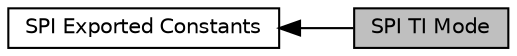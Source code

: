 digraph "SPI TI Mode"
{
  edge [fontname="Helvetica",fontsize="10",labelfontname="Helvetica",labelfontsize="10"];
  node [fontname="Helvetica",fontsize="10",shape=box];
  rankdir=LR;
  Node2 [label="SPI Exported Constants",height=0.2,width=0.4,color="black", fillcolor="white", style="filled",URL="$group___s_p_i___exported___constants.html",tooltip=" "];
  Node1 [label="SPI TI Mode",height=0.2,width=0.4,color="black", fillcolor="grey75", style="filled", fontcolor="black",tooltip=" "];
  Node2->Node1 [shape=plaintext, dir="back", style="solid"];
}
